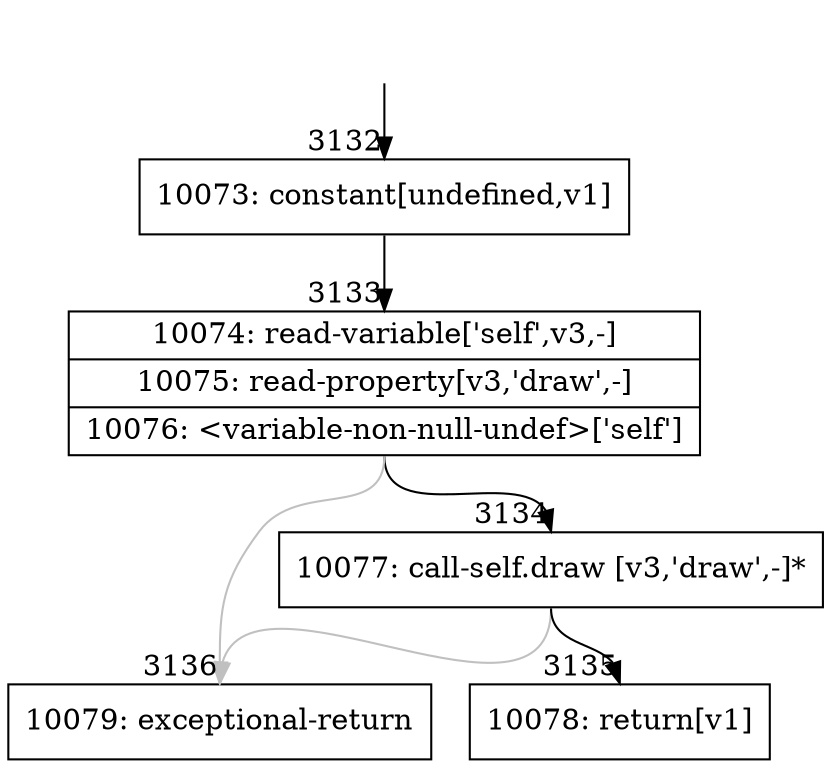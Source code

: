 digraph {
rankdir="TD"
BB_entry282[shape=none,label=""];
BB_entry282 -> BB3132 [tailport=s, headport=n, headlabel="    3132"]
BB3132 [shape=record label="{10073: constant[undefined,v1]}" ] 
BB3132 -> BB3133 [tailport=s, headport=n, headlabel="      3133"]
BB3133 [shape=record label="{10074: read-variable['self',v3,-]|10075: read-property[v3,'draw',-]|10076: \<variable-non-null-undef\>['self']}" ] 
BB3133 -> BB3134 [tailport=s, headport=n, headlabel="      3134"]
BB3133 -> BB3136 [tailport=s, headport=n, color=gray, headlabel="      3136"]
BB3134 [shape=record label="{10077: call-self.draw [v3,'draw',-]*}" ] 
BB3134 -> BB3135 [tailport=s, headport=n, headlabel="      3135"]
BB3134 -> BB3136 [tailport=s, headport=n, color=gray]
BB3135 [shape=record label="{10078: return[v1]}" ] 
BB3136 [shape=record label="{10079: exceptional-return}" ] 
//#$~ 3642
}

